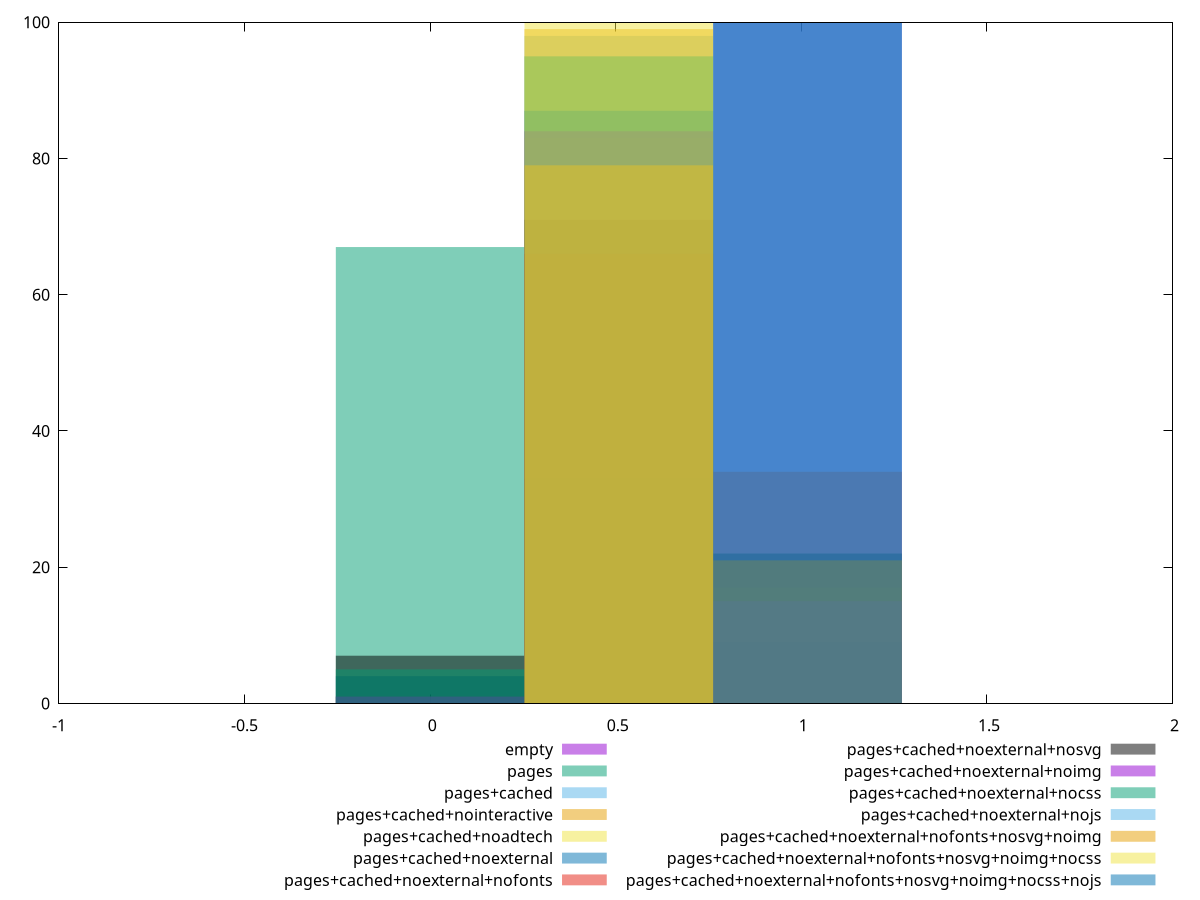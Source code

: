 reset
set terminal svg size 640, 620 enhanced background rgb 'white'
set output "reprap/cumulative-layout-shift/comparison/histogram/all_score.svg"

$empty <<EOF
1.0166991579837954 100
EOF

$pages <<EOF
0.5083495789918977 33
0 67
EOF

$pagesCached <<EOF
0.5083495789918977 98
0 1
1.0166991579837954 1
EOF

$pagesCachedNointeractive <<EOF
0.5083495789918977 99
0 1
EOF

$pagesCachedNoadtech <<EOF
0.5083495789918977 83
1.0166991579837954 17
EOF

$pagesCachedNoexternal <<EOF
0 4
0.5083495789918977 87
1.0166991579837954 9
EOF

$pagesCachedNoexternalNofonts <<EOF
0.5083495789918977 66
1.0166991579837954 34
EOF

$pagesCachedNoexternalNosvg <<EOF
1.0166991579837954 22
0.5083495789918977 71
0 7
EOF

$pagesCachedNoexternalNoimg <<EOF
0.5083495789918977 84
1.0166991579837954 15
0 1
EOF

$pagesCachedNoexternalNocss <<EOF
0.5083495789918977 95
0 5
EOF

$pagesCachedNoexternalNojs <<EOF
1.0166991579837954 100
EOF

$pagesCachedNoexternalNofontsNosvgNoimg <<EOF
0.5083495789918977 79
1.0166991579837954 21
EOF

$pagesCachedNoexternalNofontsNosvgNoimgNocss <<EOF
0.5083495789918977 100
EOF

$pagesCachedNoexternalNofontsNosvgNoimgNocssNojs <<EOF
1.0166991579837954 100
EOF

set key outside below
set boxwidth 0.5083495789918977
set yrange [0:100]
set style fill transparent solid 0.5 noborder

plot \
  $empty title "empty" with boxes, \
  $pages title "pages" with boxes, \
  $pagesCached title "pages+cached" with boxes, \
  $pagesCachedNointeractive title "pages+cached+nointeractive" with boxes, \
  $pagesCachedNoadtech title "pages+cached+noadtech" with boxes, \
  $pagesCachedNoexternal title "pages+cached+noexternal" with boxes, \
  $pagesCachedNoexternalNofonts title "pages+cached+noexternal+nofonts" with boxes, \
  $pagesCachedNoexternalNosvg title "pages+cached+noexternal+nosvg" with boxes, \
  $pagesCachedNoexternalNoimg title "pages+cached+noexternal+noimg" with boxes, \
  $pagesCachedNoexternalNocss title "pages+cached+noexternal+nocss" with boxes, \
  $pagesCachedNoexternalNojs title "pages+cached+noexternal+nojs" with boxes, \
  $pagesCachedNoexternalNofontsNosvgNoimg title "pages+cached+noexternal+nofonts+nosvg+noimg" with boxes, \
  $pagesCachedNoexternalNofontsNosvgNoimgNocss title "pages+cached+noexternal+nofonts+nosvg+noimg+nocss" with boxes, \
  $pagesCachedNoexternalNofontsNosvgNoimgNocssNojs title "pages+cached+noexternal+nofonts+nosvg+noimg+nocss+nojs" with boxes, \


reset